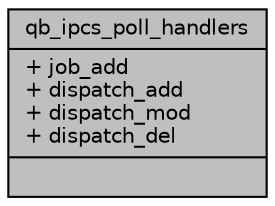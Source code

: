 digraph "qb_ipcs_poll_handlers"
{
  edge [fontname="Helvetica",fontsize="10",labelfontname="Helvetica",labelfontsize="10"];
  node [fontname="Helvetica",fontsize="10",shape=record];
  Node1 [label="{qb_ipcs_poll_handlers\n|+ job_add\l+ dispatch_add\l+ dispatch_mod\l+ dispatch_del\l|}",height=0.2,width=0.4,color="black", fillcolor="grey75", style="filled" fontcolor="black"];
}
